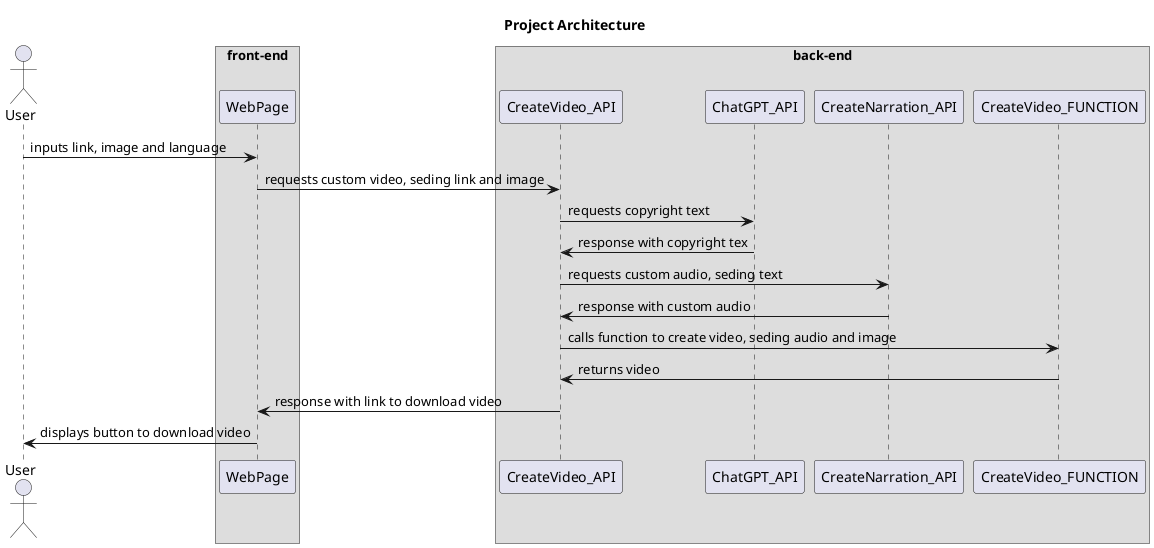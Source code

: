 @startuml Project Architecture

Title Project Architecture

actor User
box front-end
    participant WebPage

    User -> WebPage : inputs link, image and language

end box

box back-end
    WebPage -> CreateVideo_API: requests custom video, seding link and image
    
    CreateVideo_API -> ChatGPT_API: requests copyright text
    ChatGPT_API -> CreateVideo_API: response with copyright tex
    
    CreateVideo_API -> CreateNarration_API: requests custom audio, seding text
    CreateNarration_API -> CreateVideo_API: response with custom audio

    CreateVideo_API -> CreateVideo_FUNCTION: calls function to create video, seding audio and image
    CreateVideo_FUNCTION -> CreateVideo_API: returns video

    CreateVideo_API -> WebPage: response with link to download video
end box

    WebPage -> User : displays button to download video


@enduml